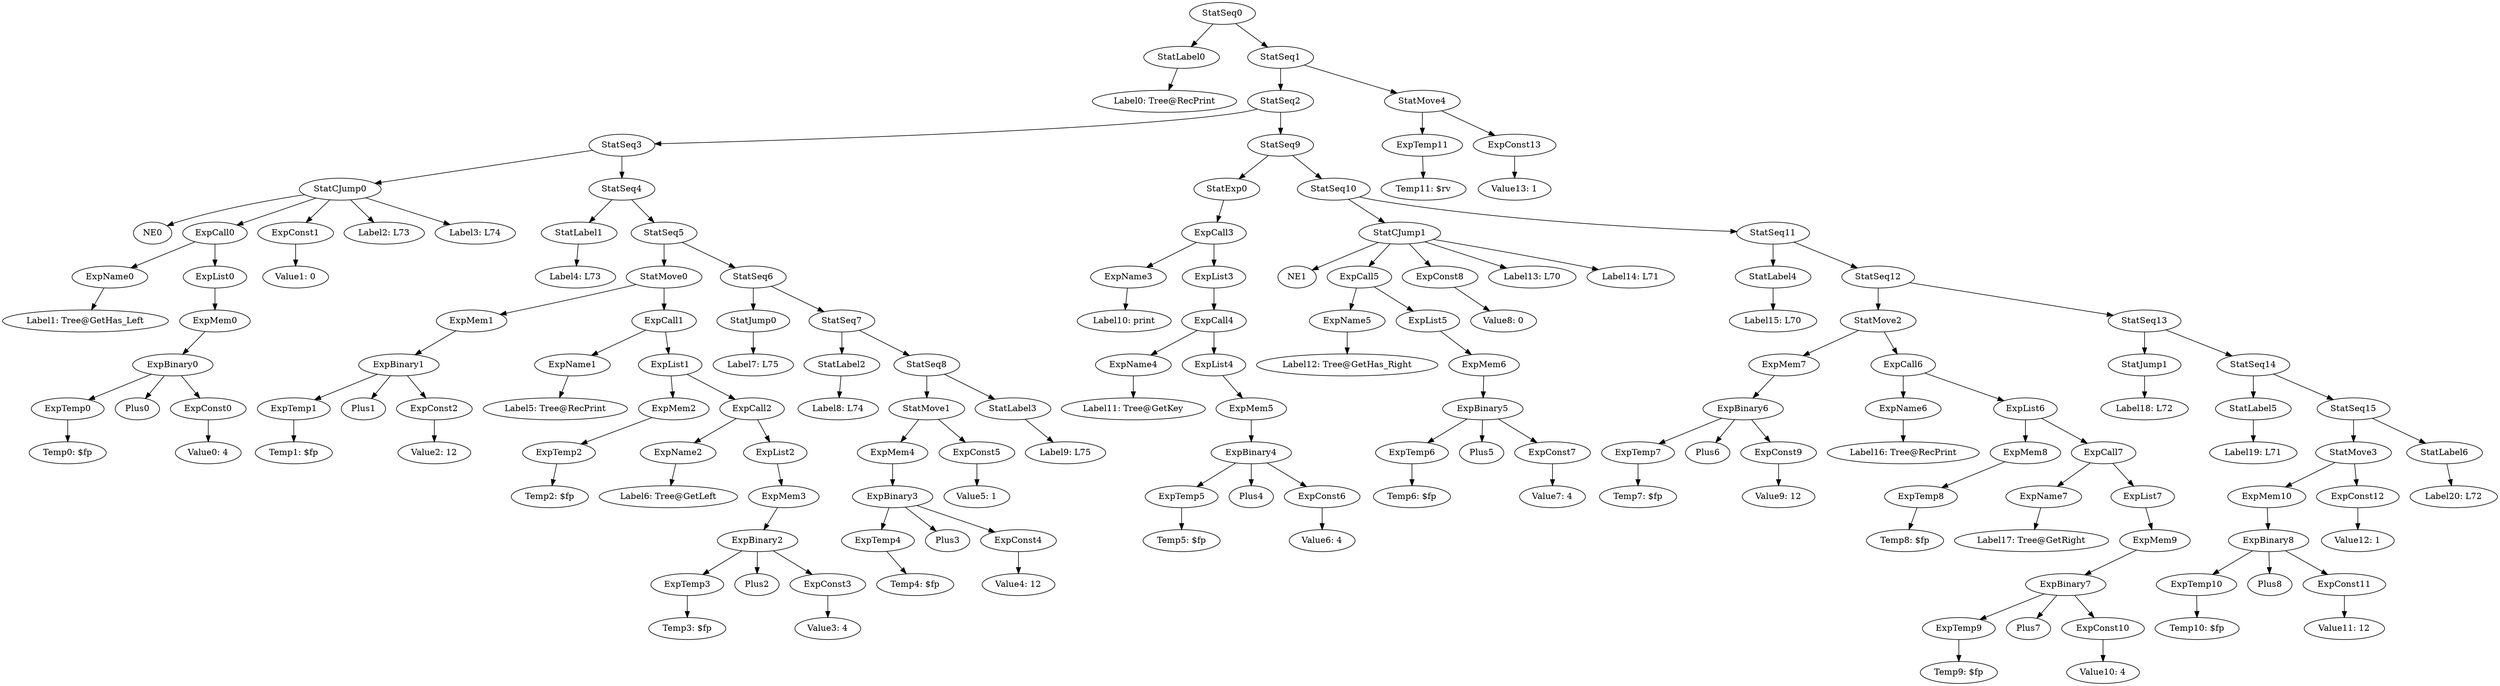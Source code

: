 digraph {
	ordering = out;
	ExpConst13 -> "Value13: 1";
	ExpTemp11 -> "Temp11: $rv";
	StatLabel6 -> "Label20: L72";
	StatSeq15 -> StatMove3;
	StatSeq15 -> StatLabel6;
	ExpConst12 -> "Value12: 1";
	StatSeq2 -> StatSeq3;
	StatSeq2 -> StatSeq9;
	ExpConst4 -> "Value4: 12";
	ExpList2 -> ExpMem3;
	ExpMem3 -> ExpBinary2;
	ExpConst3 -> "Value3: 4";
	ExpBinary2 -> ExpTemp3;
	ExpBinary2 -> Plus2;
	ExpBinary2 -> ExpConst3;
	StatLabel0 -> "Label0: Tree@RecPrint";
	ExpMem5 -> ExpBinary4;
	StatSeq8 -> StatMove1;
	StatSeq8 -> StatLabel3;
	ExpTemp3 -> "Temp3: $fp";
	StatSeq6 -> StatJump0;
	StatSeq6 -> StatSeq7;
	ExpList0 -> ExpMem0;
	StatCJump0 -> NE0;
	StatCJump0 -> ExpCall0;
	StatCJump0 -> ExpConst1;
	StatCJump0 -> "Label2: L73";
	StatCJump0 -> "Label3: L74";
	ExpCall1 -> ExpName1;
	ExpCall1 -> ExpList1;
	ExpMem4 -> ExpBinary3;
	ExpName4 -> "Label11: Tree@GetKey";
	ExpBinary0 -> ExpTemp0;
	ExpBinary0 -> Plus0;
	ExpBinary0 -> ExpConst0;
	ExpList4 -> ExpMem5;
	ExpTemp0 -> "Temp0: $fp";
	ExpTemp7 -> "Temp7: $fp";
	ExpMem0 -> ExpBinary0;
	StatJump0 -> "Label7: L75";
	ExpName7 -> "Label17: Tree@GetRight";
	ExpConst0 -> "Value0: 4";
	ExpMem1 -> ExpBinary1;
	ExpConst6 -> "Value6: 4";
	StatSeq7 -> StatLabel2;
	StatSeq7 -> StatSeq8;
	ExpName2 -> "Label6: Tree@GetLeft";
	StatMove1 -> ExpMem4;
	StatMove1 -> ExpConst5;
	ExpMem9 -> ExpBinary7;
	StatSeq13 -> StatJump1;
	StatSeq13 -> StatSeq14;
	StatSeq5 -> StatMove0;
	StatSeq5 -> StatSeq6;
	StatLabel4 -> "Label15: L70";
	ExpConst8 -> "Value8: 0";
	ExpName0 -> "Label1: Tree@GetHas_Left";
	ExpName5 -> "Label12: Tree@GetHas_Right";
	ExpList6 -> ExpMem8;
	ExpList6 -> ExpCall7;
	ExpConst1 -> "Value1: 0";
	ExpName1 -> "Label5: Tree@RecPrint";
	StatSeq10 -> StatCJump1;
	StatSeq10 -> StatSeq11;
	StatSeq14 -> StatLabel5;
	StatSeq14 -> StatSeq15;
	StatSeq3 -> StatCJump0;
	StatSeq3 -> StatSeq4;
	StatLabel3 -> "Label9: L75";
	ExpBinary3 -> ExpTemp4;
	ExpBinary3 -> Plus3;
	ExpBinary3 -> ExpConst4;
	ExpMem7 -> ExpBinary6;
	StatSeq1 -> StatSeq2;
	StatSeq1 -> StatMove4;
	ExpMem2 -> ExpTemp2;
	ExpCall0 -> ExpName0;
	ExpCall0 -> ExpList0;
	StatSeq9 -> StatExp0;
	StatSeq9 -> StatSeq10;
	StatLabel1 -> "Label4: L73";
	StatMove0 -> ExpMem1;
	StatMove0 -> ExpCall1;
	ExpConst5 -> "Value5: 1";
	StatSeq0 -> StatLabel0;
	StatSeq0 -> StatSeq1;
	ExpConst2 -> "Value2: 12";
	StatExp0 -> ExpCall3;
	ExpList1 -> ExpMem2;
	ExpList1 -> ExpCall2;
	ExpBinary4 -> ExpTemp5;
	ExpBinary4 -> Plus4;
	ExpBinary4 -> ExpConst6;
	ExpTemp1 -> "Temp1: $fp";
	ExpCall2 -> ExpName2;
	ExpCall2 -> ExpList2;
	ExpTemp2 -> "Temp2: $fp";
	ExpTemp5 -> "Temp5: $fp";
	ExpTemp4 -> "Temp4: $fp";
	StatLabel5 -> "Label19: L71";
	ExpList3 -> ExpCall4;
	ExpCall3 -> ExpName3;
	ExpCall3 -> ExpList3;
	StatCJump1 -> NE1;
	StatCJump1 -> ExpCall5;
	StatCJump1 -> ExpConst8;
	StatCJump1 -> "Label13: L70";
	StatCJump1 -> "Label14: L71";
	ExpCall5 -> ExpName5;
	ExpCall5 -> ExpList5;
	ExpTemp6 -> "Temp6: $fp";
	ExpBinary5 -> ExpTemp6;
	ExpBinary5 -> Plus5;
	ExpBinary5 -> ExpConst7;
	StatSeq11 -> StatLabel4;
	StatSeq11 -> StatSeq12;
	StatMove4 -> ExpTemp11;
	StatMove4 -> ExpConst13;
	StatLabel2 -> "Label8: L74";
	ExpConst9 -> "Value9: 12";
	ExpConst7 -> "Value7: 4";
	ExpMem6 -> ExpBinary5;
	ExpList5 -> ExpMem6;
	ExpBinary6 -> ExpTemp7;
	ExpBinary6 -> Plus6;
	ExpBinary6 -> ExpConst9;
	StatMove2 -> ExpMem7;
	StatMove2 -> ExpCall6;
	ExpName6 -> "Label16: Tree@RecPrint";
	ExpTemp8 -> "Temp8: $fp";
	ExpBinary7 -> ExpTemp9;
	ExpBinary7 -> Plus7;
	ExpBinary7 -> ExpConst10;
	ExpMem8 -> ExpTemp8;
	ExpCall7 -> ExpName7;
	ExpCall7 -> ExpList7;
	ExpCall4 -> ExpName4;
	ExpCall4 -> ExpList4;
	ExpTemp9 -> "Temp9: $fp";
	ExpBinary1 -> ExpTemp1;
	ExpBinary1 -> Plus1;
	ExpBinary1 -> ExpConst2;
	ExpConst10 -> "Value10: 4";
	ExpName3 -> "Label10: print";
	ExpList7 -> ExpMem9;
	StatSeq12 -> StatMove2;
	StatSeq12 -> StatSeq13;
	StatSeq4 -> StatLabel1;
	StatSeq4 -> StatSeq5;
	StatJump1 -> "Label18: L72";
	ExpBinary8 -> ExpTemp10;
	ExpBinary8 -> Plus8;
	ExpBinary8 -> ExpConst11;
	ExpConst11 -> "Value11: 12";
	ExpCall6 -> ExpName6;
	ExpCall6 -> ExpList6;
	ExpTemp10 -> "Temp10: $fp";
	ExpMem10 -> ExpBinary8;
	StatMove3 -> ExpMem10;
	StatMove3 -> ExpConst12;
}

